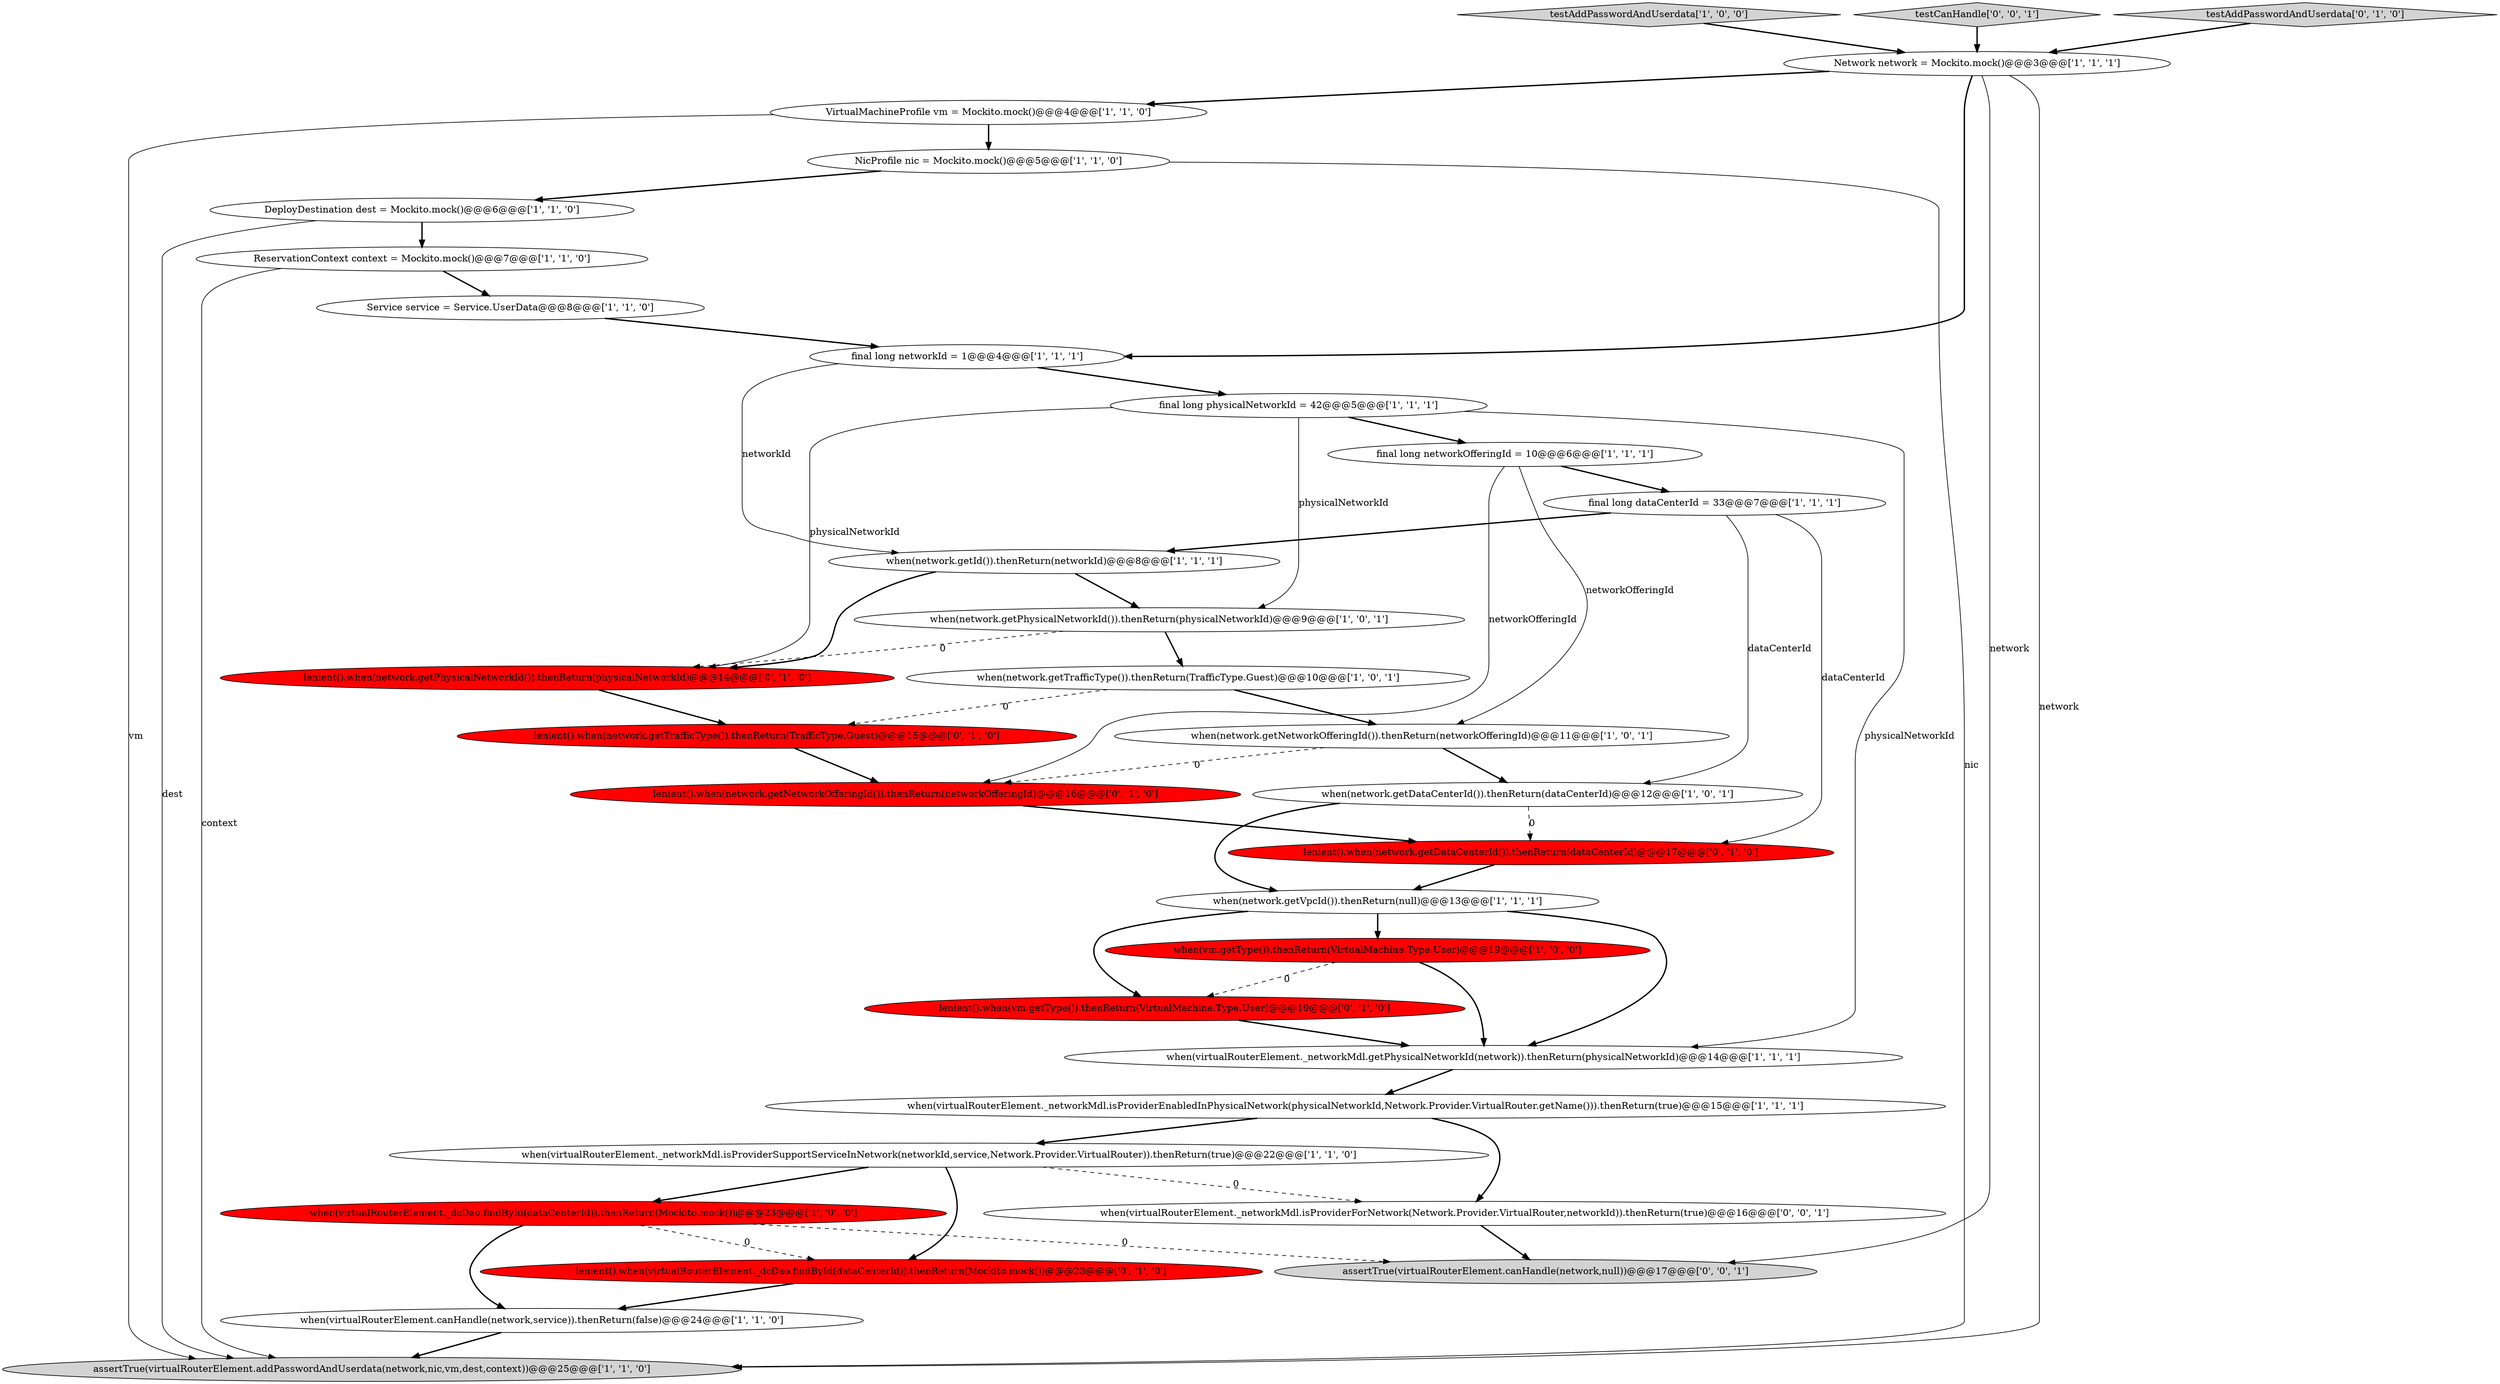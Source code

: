 digraph {
9 [style = filled, label = "when(virtualRouterElement._dcDao.findById(dataCenterId)).thenReturn(Mockito.mock())@@@23@@@['1', '0', '0']", fillcolor = red, shape = ellipse image = "AAA1AAABBB1BBB"];
5 [style = filled, label = "assertTrue(virtualRouterElement.addPasswordAndUserdata(network,nic,vm,dest,context))@@@25@@@['1', '1', '0']", fillcolor = lightgray, shape = ellipse image = "AAA0AAABBB1BBB"];
10 [style = filled, label = "when(vm.getType()).thenReturn(VirtualMachine.Type.User)@@@19@@@['1', '0', '0']", fillcolor = red, shape = ellipse image = "AAA1AAABBB1BBB"];
17 [style = filled, label = "when(network.getId()).thenReturn(networkId)@@@8@@@['1', '1', '1']", fillcolor = white, shape = ellipse image = "AAA0AAABBB1BBB"];
1 [style = filled, label = "NicProfile nic = Mockito.mock()@@@5@@@['1', '1', '0']", fillcolor = white, shape = ellipse image = "AAA0AAABBB1BBB"];
32 [style = filled, label = "assertTrue(virtualRouterElement.canHandle(network,null))@@@17@@@['0', '0', '1']", fillcolor = lightgray, shape = ellipse image = "AAA0AAABBB3BBB"];
8 [style = filled, label = "final long networkOfferingId = 10@@@6@@@['1', '1', '1']", fillcolor = white, shape = ellipse image = "AAA0AAABBB1BBB"];
19 [style = filled, label = "when(network.getPhysicalNetworkId()).thenReturn(physicalNetworkId)@@@9@@@['1', '0', '1']", fillcolor = white, shape = ellipse image = "AAA0AAABBB1BBB"];
20 [style = filled, label = "when(virtualRouterElement._networkMdl.isProviderSupportServiceInNetwork(networkId,service,Network.Provider.VirtualRouter)).thenReturn(true)@@@22@@@['1', '1', '0']", fillcolor = white, shape = ellipse image = "AAA0AAABBB1BBB"];
29 [style = filled, label = "lenient().when(network.getNetworkOfferingId()).thenReturn(networkOfferingId)@@@16@@@['0', '1', '0']", fillcolor = red, shape = ellipse image = "AAA1AAABBB2BBB"];
26 [style = filled, label = "lenient().when(vm.getType()).thenReturn(VirtualMachine.Type.User)@@@19@@@['0', '1', '0']", fillcolor = red, shape = ellipse image = "AAA1AAABBB2BBB"];
3 [style = filled, label = "when(network.getVpcId()).thenReturn(null)@@@13@@@['1', '1', '1']", fillcolor = white, shape = ellipse image = "AAA0AAABBB1BBB"];
28 [style = filled, label = "lenient().when(network.getTrafficType()).thenReturn(TrafficType.Guest)@@@15@@@['0', '1', '0']", fillcolor = red, shape = ellipse image = "AAA1AAABBB2BBB"];
23 [style = filled, label = "when(virtualRouterElement._networkMdl.getPhysicalNetworkId(network)).thenReturn(physicalNetworkId)@@@14@@@['1', '1', '1']", fillcolor = white, shape = ellipse image = "AAA0AAABBB1BBB"];
21 [style = filled, label = "Service service = Service.UserData@@@8@@@['1', '1', '0']", fillcolor = white, shape = ellipse image = "AAA0AAABBB1BBB"];
7 [style = filled, label = "when(network.getTrafficType()).thenReturn(TrafficType.Guest)@@@10@@@['1', '0', '1']", fillcolor = white, shape = ellipse image = "AAA0AAABBB1BBB"];
12 [style = filled, label = "final long dataCenterId = 33@@@7@@@['1', '1', '1']", fillcolor = white, shape = ellipse image = "AAA0AAABBB1BBB"];
27 [style = filled, label = "lenient().when(virtualRouterElement._dcDao.findById(dataCenterId)).thenReturn(Mockito.mock())@@@23@@@['0', '1', '0']", fillcolor = red, shape = ellipse image = "AAA1AAABBB2BBB"];
31 [style = filled, label = "when(virtualRouterElement._networkMdl.isProviderForNetwork(Network.Provider.VirtualRouter,networkId)).thenReturn(true)@@@16@@@['0', '0', '1']", fillcolor = white, shape = ellipse image = "AAA0AAABBB3BBB"];
0 [style = filled, label = "when(virtualRouterElement.canHandle(network,service)).thenReturn(false)@@@24@@@['1', '1', '0']", fillcolor = white, shape = ellipse image = "AAA0AAABBB1BBB"];
18 [style = filled, label = "when(virtualRouterElement._networkMdl.isProviderEnabledInPhysicalNetwork(physicalNetworkId,Network.Provider.VirtualRouter.getName())).thenReturn(true)@@@15@@@['1', '1', '1']", fillcolor = white, shape = ellipse image = "AAA0AAABBB1BBB"];
14 [style = filled, label = "testAddPasswordAndUserdata['1', '0', '0']", fillcolor = lightgray, shape = diamond image = "AAA0AAABBB1BBB"];
15 [style = filled, label = "VirtualMachineProfile vm = Mockito.mock()@@@4@@@['1', '1', '0']", fillcolor = white, shape = ellipse image = "AAA0AAABBB1BBB"];
4 [style = filled, label = "when(network.getDataCenterId()).thenReturn(dataCenterId)@@@12@@@['1', '0', '1']", fillcolor = white, shape = ellipse image = "AAA0AAABBB1BBB"];
33 [style = filled, label = "testCanHandle['0', '0', '1']", fillcolor = lightgray, shape = diamond image = "AAA0AAABBB3BBB"];
22 [style = filled, label = "when(network.getNetworkOfferingId()).thenReturn(networkOfferingId)@@@11@@@['1', '0', '1']", fillcolor = white, shape = ellipse image = "AAA0AAABBB1BBB"];
24 [style = filled, label = "lenient().when(network.getDataCenterId()).thenReturn(dataCenterId)@@@17@@@['0', '1', '0']", fillcolor = red, shape = ellipse image = "AAA1AAABBB2BBB"];
25 [style = filled, label = "lenient().when(network.getPhysicalNetworkId()).thenReturn(physicalNetworkId)@@@14@@@['0', '1', '0']", fillcolor = red, shape = ellipse image = "AAA1AAABBB2BBB"];
30 [style = filled, label = "testAddPasswordAndUserdata['0', '1', '0']", fillcolor = lightgray, shape = diamond image = "AAA0AAABBB2BBB"];
6 [style = filled, label = "Network network = Mockito.mock()@@@3@@@['1', '1', '1']", fillcolor = white, shape = ellipse image = "AAA0AAABBB1BBB"];
2 [style = filled, label = "DeployDestination dest = Mockito.mock()@@@6@@@['1', '1', '0']", fillcolor = white, shape = ellipse image = "AAA0AAABBB1BBB"];
16 [style = filled, label = "ReservationContext context = Mockito.mock()@@@7@@@['1', '1', '0']", fillcolor = white, shape = ellipse image = "AAA0AAABBB1BBB"];
11 [style = filled, label = "final long networkId = 1@@@4@@@['1', '1', '1']", fillcolor = white, shape = ellipse image = "AAA0AAABBB1BBB"];
13 [style = filled, label = "final long physicalNetworkId = 42@@@5@@@['1', '1', '1']", fillcolor = white, shape = ellipse image = "AAA0AAABBB1BBB"];
28->29 [style = bold, label=""];
17->25 [style = bold, label=""];
4->3 [style = bold, label=""];
18->31 [style = bold, label=""];
25->28 [style = bold, label=""];
9->0 [style = bold, label=""];
13->23 [style = solid, label="physicalNetworkId"];
27->0 [style = bold, label=""];
13->25 [style = solid, label="physicalNetworkId"];
20->9 [style = bold, label=""];
12->24 [style = solid, label="dataCenterId"];
31->32 [style = bold, label=""];
33->6 [style = bold, label=""];
12->17 [style = bold, label=""];
22->29 [style = dashed, label="0"];
20->31 [style = dashed, label="0"];
3->26 [style = bold, label=""];
2->5 [style = solid, label="dest"];
9->27 [style = dashed, label="0"];
12->4 [style = solid, label="dataCenterId"];
30->6 [style = bold, label=""];
8->29 [style = solid, label="networkOfferingId"];
17->19 [style = bold, label=""];
6->15 [style = bold, label=""];
9->32 [style = dashed, label="0"];
22->4 [style = bold, label=""];
20->27 [style = bold, label=""];
1->5 [style = solid, label="nic"];
3->10 [style = bold, label=""];
7->22 [style = bold, label=""];
18->20 [style = bold, label=""];
3->23 [style = bold, label=""];
11->17 [style = solid, label="networkId"];
10->26 [style = dashed, label="0"];
6->32 [style = solid, label="network"];
21->11 [style = bold, label=""];
7->28 [style = dashed, label="0"];
10->23 [style = bold, label=""];
16->21 [style = bold, label=""];
15->5 [style = solid, label="vm"];
6->11 [style = bold, label=""];
26->23 [style = bold, label=""];
11->13 [style = bold, label=""];
6->5 [style = solid, label="network"];
16->5 [style = solid, label="context"];
8->22 [style = solid, label="networkOfferingId"];
1->2 [style = bold, label=""];
19->25 [style = dashed, label="0"];
4->24 [style = dashed, label="0"];
13->8 [style = bold, label=""];
29->24 [style = bold, label=""];
19->7 [style = bold, label=""];
24->3 [style = bold, label=""];
23->18 [style = bold, label=""];
8->12 [style = bold, label=""];
14->6 [style = bold, label=""];
13->19 [style = solid, label="physicalNetworkId"];
0->5 [style = bold, label=""];
15->1 [style = bold, label=""];
2->16 [style = bold, label=""];
}
